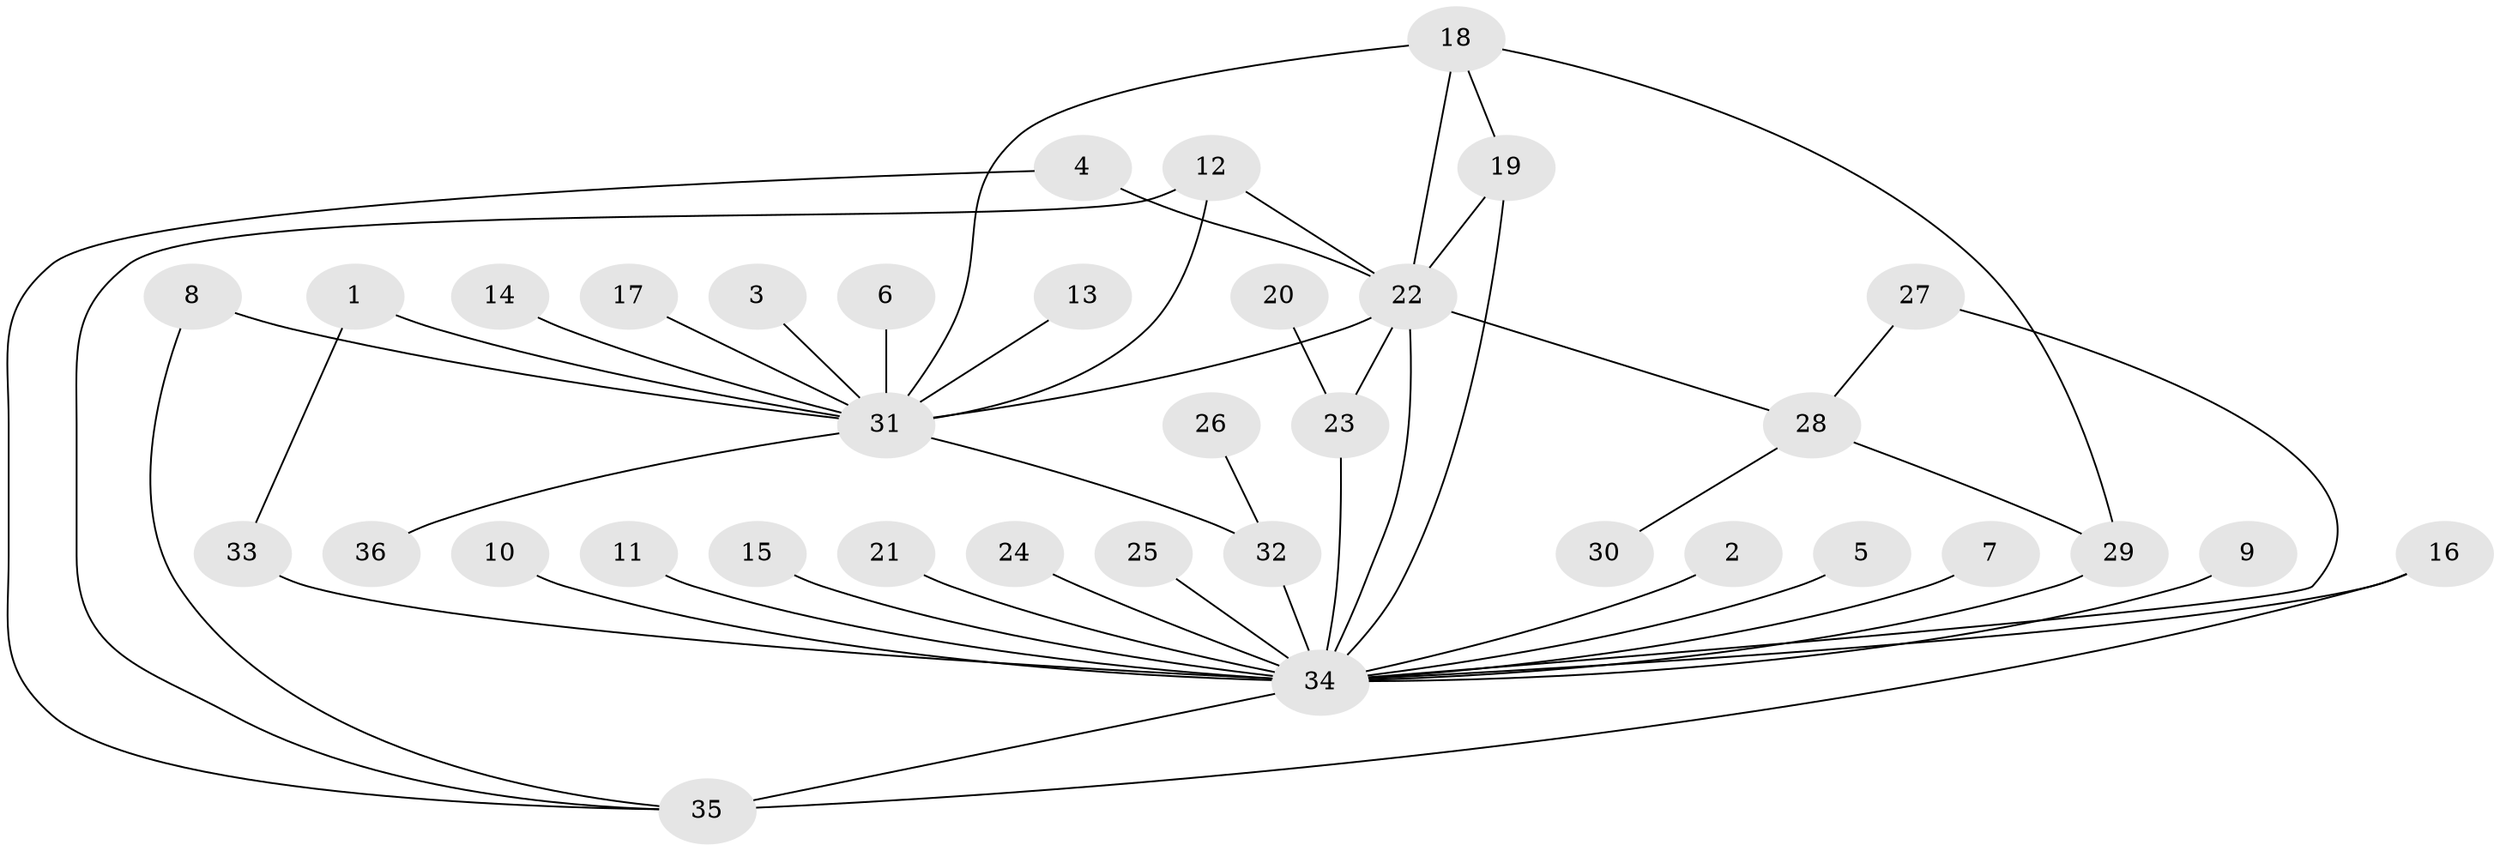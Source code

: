 // original degree distribution, {8: 0.013888888888888888, 25: 0.013888888888888888, 17: 0.013888888888888888, 2: 0.1388888888888889, 1: 0.5555555555555556, 6: 0.027777777777777776, 5: 0.027777777777777776, 3: 0.1111111111111111, 4: 0.09722222222222222}
// Generated by graph-tools (version 1.1) at 2025/01/03/09/25 03:01:49]
// undirected, 36 vertices, 49 edges
graph export_dot {
graph [start="1"]
  node [color=gray90,style=filled];
  1;
  2;
  3;
  4;
  5;
  6;
  7;
  8;
  9;
  10;
  11;
  12;
  13;
  14;
  15;
  16;
  17;
  18;
  19;
  20;
  21;
  22;
  23;
  24;
  25;
  26;
  27;
  28;
  29;
  30;
  31;
  32;
  33;
  34;
  35;
  36;
  1 -- 31 [weight=1.0];
  1 -- 33 [weight=1.0];
  2 -- 34 [weight=1.0];
  3 -- 31 [weight=1.0];
  4 -- 22 [weight=1.0];
  4 -- 35 [weight=1.0];
  5 -- 34 [weight=1.0];
  6 -- 31 [weight=1.0];
  7 -- 34 [weight=1.0];
  8 -- 31 [weight=1.0];
  8 -- 35 [weight=1.0];
  9 -- 34 [weight=1.0];
  10 -- 34 [weight=1.0];
  11 -- 34 [weight=1.0];
  12 -- 22 [weight=1.0];
  12 -- 31 [weight=1.0];
  12 -- 35 [weight=1.0];
  13 -- 31 [weight=1.0];
  14 -- 31 [weight=1.0];
  15 -- 34 [weight=1.0];
  16 -- 34 [weight=2.0];
  16 -- 35 [weight=1.0];
  17 -- 31 [weight=1.0];
  18 -- 19 [weight=1.0];
  18 -- 22 [weight=1.0];
  18 -- 29 [weight=1.0];
  18 -- 31 [weight=1.0];
  19 -- 22 [weight=1.0];
  19 -- 34 [weight=1.0];
  20 -- 23 [weight=1.0];
  21 -- 34 [weight=1.0];
  22 -- 23 [weight=1.0];
  22 -- 28 [weight=1.0];
  22 -- 31 [weight=1.0];
  22 -- 34 [weight=1.0];
  23 -- 34 [weight=1.0];
  24 -- 34 [weight=1.0];
  25 -- 34 [weight=1.0];
  26 -- 32 [weight=1.0];
  27 -- 28 [weight=1.0];
  27 -- 34 [weight=1.0];
  28 -- 29 [weight=1.0];
  28 -- 30 [weight=1.0];
  29 -- 34 [weight=1.0];
  31 -- 32 [weight=2.0];
  31 -- 36 [weight=1.0];
  32 -- 34 [weight=1.0];
  33 -- 34 [weight=2.0];
  34 -- 35 [weight=2.0];
}
